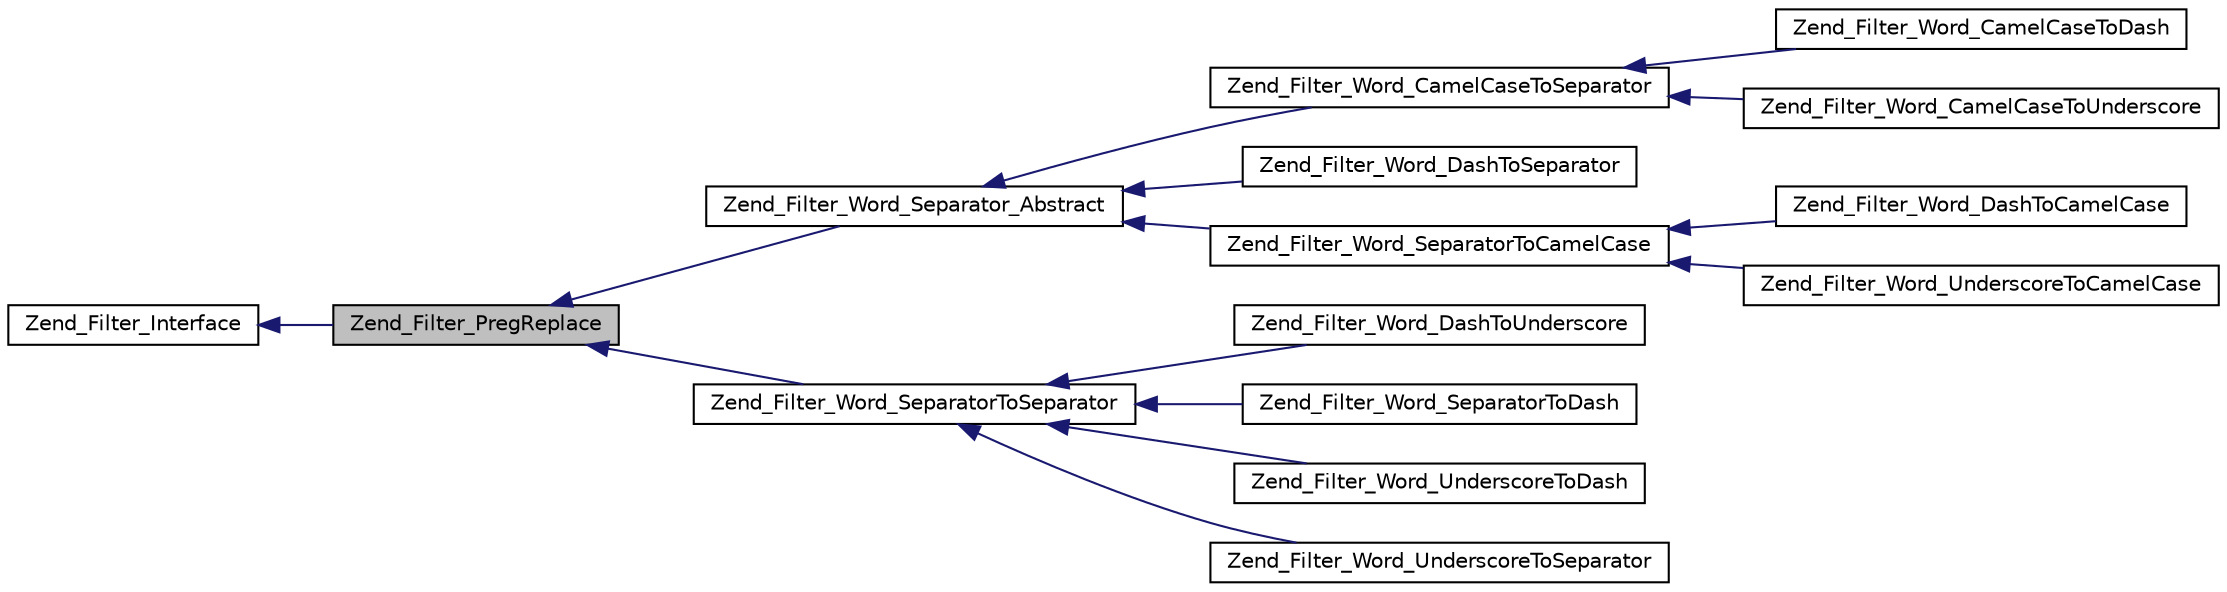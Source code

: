 digraph G
{
  edge [fontname="Helvetica",fontsize="10",labelfontname="Helvetica",labelfontsize="10"];
  node [fontname="Helvetica",fontsize="10",shape=record];
  rankdir="LR";
  Node1 [label="Zend_Filter_PregReplace",height=0.2,width=0.4,color="black", fillcolor="grey75", style="filled" fontcolor="black"];
  Node2 -> Node1 [dir="back",color="midnightblue",fontsize="10",style="solid",fontname="Helvetica"];
  Node2 [label="Zend_Filter_Interface",height=0.2,width=0.4,color="black", fillcolor="white", style="filled",URL="$interface_zend___filter___interface.html"];
  Node1 -> Node3 [dir="back",color="midnightblue",fontsize="10",style="solid",fontname="Helvetica"];
  Node3 [label="Zend_Filter_Word_Separator_Abstract",height=0.2,width=0.4,color="black", fillcolor="white", style="filled",URL="$class_zend___filter___word___separator___abstract.html"];
  Node3 -> Node4 [dir="back",color="midnightblue",fontsize="10",style="solid",fontname="Helvetica"];
  Node4 [label="Zend_Filter_Word_CamelCaseToSeparator",height=0.2,width=0.4,color="black", fillcolor="white", style="filled",URL="$class_zend___filter___word___camel_case_to_separator.html"];
  Node4 -> Node5 [dir="back",color="midnightblue",fontsize="10",style="solid",fontname="Helvetica"];
  Node5 [label="Zend_Filter_Word_CamelCaseToDash",height=0.2,width=0.4,color="black", fillcolor="white", style="filled",URL="$class_zend___filter___word___camel_case_to_dash.html"];
  Node4 -> Node6 [dir="back",color="midnightblue",fontsize="10",style="solid",fontname="Helvetica"];
  Node6 [label="Zend_Filter_Word_CamelCaseToUnderscore",height=0.2,width=0.4,color="black", fillcolor="white", style="filled",URL="$class_zend___filter___word___camel_case_to_underscore.html"];
  Node3 -> Node7 [dir="back",color="midnightblue",fontsize="10",style="solid",fontname="Helvetica"];
  Node7 [label="Zend_Filter_Word_DashToSeparator",height=0.2,width=0.4,color="black", fillcolor="white", style="filled",URL="$class_zend___filter___word___dash_to_separator.html"];
  Node3 -> Node8 [dir="back",color="midnightblue",fontsize="10",style="solid",fontname="Helvetica"];
  Node8 [label="Zend_Filter_Word_SeparatorToCamelCase",height=0.2,width=0.4,color="black", fillcolor="white", style="filled",URL="$class_zend___filter___word___separator_to_camel_case.html"];
  Node8 -> Node9 [dir="back",color="midnightblue",fontsize="10",style="solid",fontname="Helvetica"];
  Node9 [label="Zend_Filter_Word_DashToCamelCase",height=0.2,width=0.4,color="black", fillcolor="white", style="filled",URL="$class_zend___filter___word___dash_to_camel_case.html"];
  Node8 -> Node10 [dir="back",color="midnightblue",fontsize="10",style="solid",fontname="Helvetica"];
  Node10 [label="Zend_Filter_Word_UnderscoreToCamelCase",height=0.2,width=0.4,color="black", fillcolor="white", style="filled",URL="$class_zend___filter___word___underscore_to_camel_case.html"];
  Node1 -> Node11 [dir="back",color="midnightblue",fontsize="10",style="solid",fontname="Helvetica"];
  Node11 [label="Zend_Filter_Word_SeparatorToSeparator",height=0.2,width=0.4,color="black", fillcolor="white", style="filled",URL="$class_zend___filter___word___separator_to_separator.html"];
  Node11 -> Node12 [dir="back",color="midnightblue",fontsize="10",style="solid",fontname="Helvetica"];
  Node12 [label="Zend_Filter_Word_DashToUnderscore",height=0.2,width=0.4,color="black", fillcolor="white", style="filled",URL="$class_zend___filter___word___dash_to_underscore.html"];
  Node11 -> Node13 [dir="back",color="midnightblue",fontsize="10",style="solid",fontname="Helvetica"];
  Node13 [label="Zend_Filter_Word_SeparatorToDash",height=0.2,width=0.4,color="black", fillcolor="white", style="filled",URL="$class_zend___filter___word___separator_to_dash.html"];
  Node11 -> Node14 [dir="back",color="midnightblue",fontsize="10",style="solid",fontname="Helvetica"];
  Node14 [label="Zend_Filter_Word_UnderscoreToDash",height=0.2,width=0.4,color="black", fillcolor="white", style="filled",URL="$class_zend___filter___word___underscore_to_dash.html"];
  Node11 -> Node15 [dir="back",color="midnightblue",fontsize="10",style="solid",fontname="Helvetica"];
  Node15 [label="Zend_Filter_Word_UnderscoreToSeparator",height=0.2,width=0.4,color="black", fillcolor="white", style="filled",URL="$class_zend___filter___word___underscore_to_separator.html"];
}
